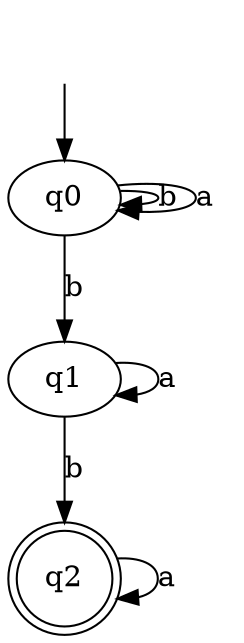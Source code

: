 digraph NFA {
	q0
	q1
	q2
	node [shape=none]
	"" -> q0 [arrowhead=normal]
	node [shape=doublecircle]
	q2 [shape=doublecircle]
	node [shape=circle]
	edge [arrowhead=normal]
	q0 -> q0 [label=b]
	q0 -> q1 [label=b]
	q1 -> q2 [label=b]
	q0 -> q0 [label=a]
	q2 -> q2 [label=a]
	q1 -> q1 [label=a]
}
